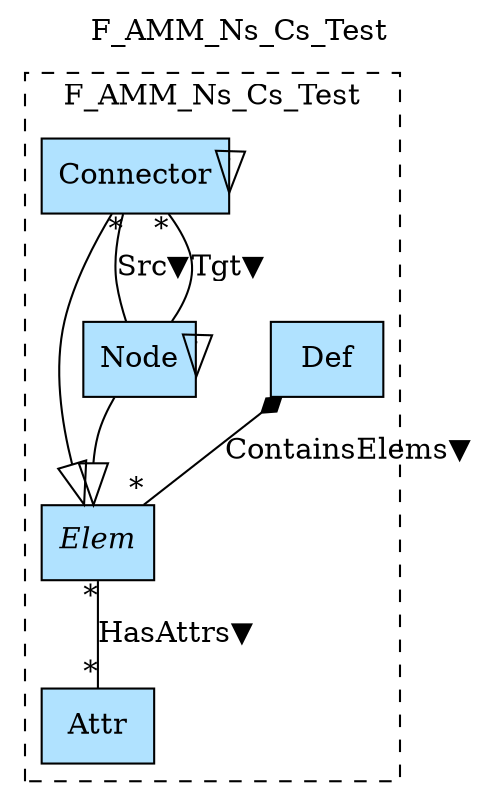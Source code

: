 digraph {graph[label=F_AMM_Ns_Cs_Test,labelloc=tl,labelfontsize=12];
subgraph cluster_F_AMM_Ns_Cs_Test{style=dashed;label=F_AMM_Ns_Cs_Test;
"Def"[shape=record,fillcolor=lightskyblue1,style = filled,label="Def"];
"Elem"[shape=record,fillcolor=lightskyblue1,style = filled,label=<{<I>Elem</I>}>];
"Attr"[shape=record,fillcolor=lightskyblue1,style = filled,label="Attr"];
"Connector"[shape=record,fillcolor=lightskyblue1,style = filled,label="Connector"];
"Node"[shape=record,fillcolor=lightskyblue1,style = filled,label="Node"];

"Connector"->"Elem"[arrowhead=onormal,arrowsize=2.0];
"Connector"->"Connector"[arrowhead=onormal,arrowsize=2.0];
"Node"->"Elem"[arrowhead=onormal,arrowsize=2.0];
"Node"->"Node"[arrowhead=onormal,arrowsize=2.0];
"Connector"->"Node"[label="Src▼",dir=none,taillabel="*",headlabel=""];
"Connector"->"Node"[label="Tgt▼",dir=none,taillabel="*",headlabel=""];
"Elem"->"Attr"[label="HasAttrs▼",dir=none,taillabel="*",headlabel="*"];
"Def"->"Elem"[label="ContainsElems▼",arrowtail=diamond,arrowhead=none,dir=both,taillabel="",headlabel="*"];

}
}